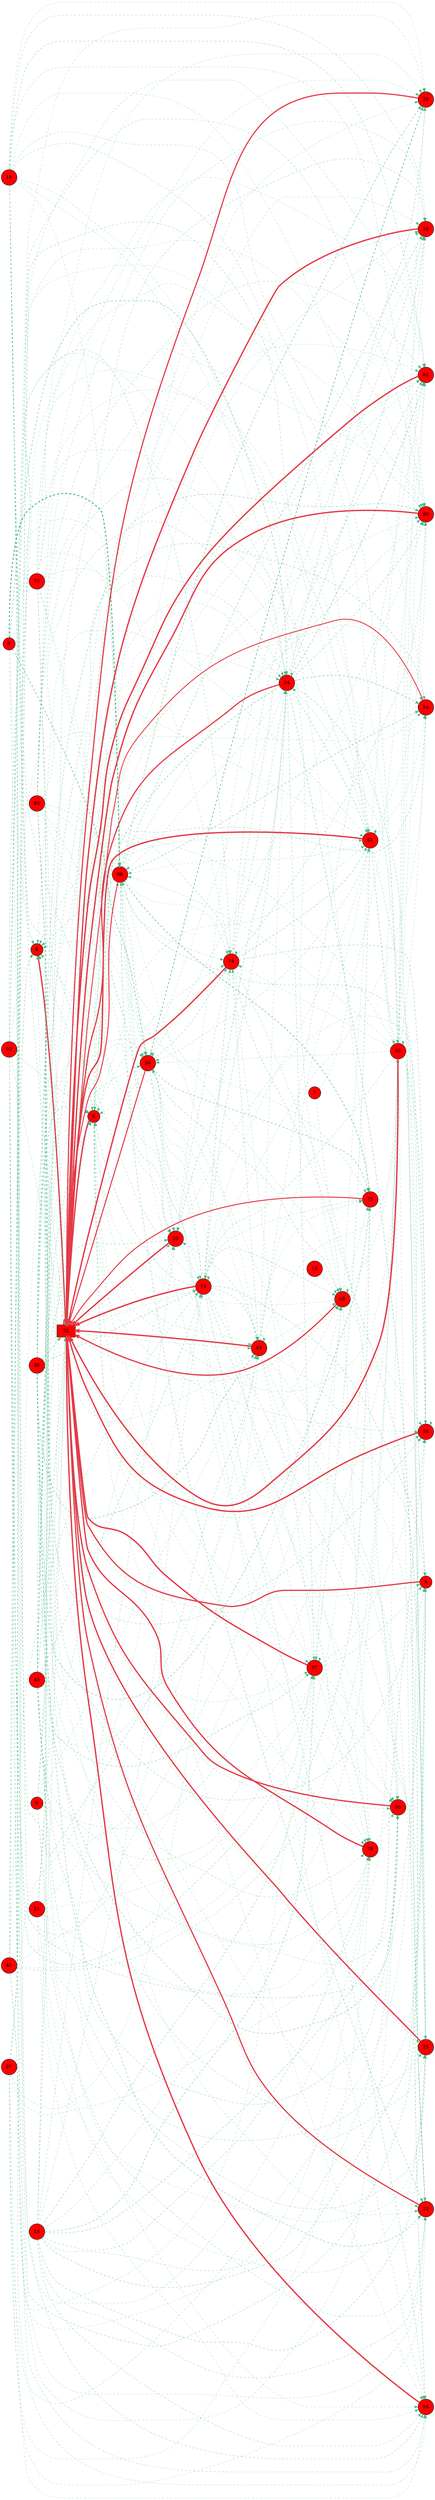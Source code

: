 digraph G{
rankdir=LR;
0 [style=filled, shape=circle, fillcolor="#fe0000", label="0"];
4 [style=filled, shape=circle, fillcolor="#fe0000", label="4"];
6 [style=filled, shape=circle, fillcolor="#fe0000", label="6"];
7 [style=filled, shape=circle, fillcolor="#fe0000", label="7"];
8 [style=filled, shape=circle, fillcolor="#fe0000", label="8"];
9 [style=filled, shape=circle, fillcolor="#fe0000", label="9"];
10 [style=filled, shape=circle, fillcolor="#fe0000", label="10"];
13 [style=filled, shape=circle, fillcolor="#fe0000", label="13"];
14 [style=filled, shape=circle, fillcolor="#fe0000", label="14"];
16 [style=filled, shape=circle, fillcolor="#fe0000", label="16"];
18 [style=filled, shape=circle, fillcolor="#fe0000", label="18"];
19 [style=filled, shape=circle, fillcolor="#fe0000", label="19"];
20 [style=filled, shape=circle, fillcolor="#fe0000", label="20"];
21 [style=filled, shape=circle, fillcolor="#fe0000", label="21"];
25 [style=filled, shape=circle, fillcolor="#fe0000", label="25"];
27 [style=filled, shape=circle, fillcolor="#fe0000", label="27"];
28 [style=filled, shape=circle, fillcolor="#fe0000", label="28"];
32 [style=filled, shape=box, fillcolor="#fe0000", label="32"];
34 [style=filled, shape=circle, fillcolor="#fe0000", label="34"];
36 [style=filled, shape=circle, fillcolor="#fe0000", label="36"];
38 [style=filled, shape=circle, fillcolor="#fe0000", label="38"];
40 [style=filled, shape=circle, fillcolor="#fe0000", label="40"];
43 [style=filled, shape=circle, fillcolor="#fe0000", label="43"];
45 [style=filled, shape=circle, fillcolor="#fe0000", label="45"];
50 [style=filled, shape=circle, fillcolor="#fe0000", label="50"];
51 [style=filled, shape=circle, fillcolor="#fe0000", label="51"];
54 [style=filled, shape=circle, fillcolor="#fe0000", label="54"];
56 [style=filled, shape=circle, fillcolor="#fe0000", label="56"];
61 [style=filled, shape=circle, fillcolor="#fe0000", label="61"];
65 [style=filled, shape=circle, fillcolor="#fe0000", label="65"];
73 [style=filled, shape=circle, fillcolor="#fe0000", label="73"];
74 [style=filled, shape=circle, fillcolor="#fe0000", label="74"];
75 [style=filled, shape=circle, fillcolor="#fe0000", label="75"];
78 [style=filled, shape=circle, fillcolor="#fe0000", label="78"];
81 [style=filled, shape=circle, fillcolor="#fe0000", label="81"];
87 [style=filled, shape=circle, fillcolor="#fe0000", label="87"];
90 [style=filled, shape=circle, fillcolor="#fe0000", label="90"];
92 [style=filled, shape=circle, fillcolor="#fe0000", label="92"];
93 [style=filled, shape=circle, fillcolor="#fe0000", label="93"];
95 [style=filled, shape=circle, fillcolor="#fe0000", label="95"];
96 [style=filled, shape=circle, fillcolor="#fe0000", label="96"];
32 -> 32 [color="#e63946",penwidth=4.00];
19 -> 32 [color="#e63946",penwidth=3.98];
93 -> 32 [color="#e63946",penwidth=3.94];
20 -> 32 [color="#e63946",penwidth=3.91];
87 -> 32 [color="#e63946",penwidth=3.91];
61 -> 32 [color="#e63946",penwidth=3.91];
81 -> 32 [color="#e63946",penwidth=3.90];
6 -> 32 [color="#e63946",penwidth=3.90];
74 -> 32 [color="#e63946",penwidth=3.89];
43 -> 32 [color="#e63946",penwidth=3.89];
16 -> 32 [color="#e63946",penwidth=3.86];
56 -> 32 [color="#e63946",penwidth=3.85];
18 -> 32 [color="#e63946",penwidth=3.83];
90 -> 32 [color="#e63946",penwidth=3.83];
8 -> 32 [color="#e63946",penwidth=3.72];
78 -> 32 [color="#e63946",penwidth=3.71];
25 -> 32 [color="#e63946",penwidth=3.71];
50 -> 32 [color="#e63946",penwidth=3.63];
65 -> 32 [color="#e63946",penwidth=3.54];
4 -> 32 [color="#e63946",penwidth=3.53];
21 -> 32 [color="#e63946",penwidth=3.43];
34 -> 32 [color="#e63946",penwidth=3.40];
28 -> 32 [color="#e63946",penwidth=3.35];
36 -> 32 [color="#e63946",penwidth=2.99];
75 -> 32 [color="#e63946",penwidth=2.80];
96 -> 32 [color="#e63946",penwidth=2.78];
54 -> 32 [color="#e63946",penwidth=2.53];
19 -> 4 [color="#52b788",style=dashed,penwidth=0.82];
14 -> 4 [color="#52b788",style=dashed,penwidth=0.78];
10 -> 4 [color="#52b788",style=dashed,penwidth=0.72];
92 -> 4 [color="#52b788",style=dashed,penwidth=0.71];
95 -> 4 [color="#52b788",style=dashed,penwidth=0.69];
61 -> 4 [color="#52b788",style=dashed,penwidth=0.66];
45 -> 4 [color="#52b788",style=dashed,penwidth=0.65];
93 -> 4 [color="#52b788",style=dashed,penwidth=0.54];
87 -> 4 [color="#52b788",style=dashed,penwidth=0.50];
32 -> 4 [color="#52b788",style=dashed,penwidth=0.50];
38 -> 6 [color="#52b788",style=dashed,penwidth=1.07];
34 -> 6 [color="#52b788",style=dashed,penwidth=1.05];
45 -> 6 [color="#52b788",style=dashed,penwidth=0.84];
19 -> 6 [color="#52b788",style=dashed,penwidth=0.76];
10 -> 6 [color="#52b788",style=dashed,penwidth=0.72];
6 -> 6 [color="#52b788",style=dashed,penwidth=0.62];
92 -> 6 [color="#52b788",style=dashed,penwidth=0.61];
36 -> 6 [color="#52b788",style=dashed,penwidth=0.55];
32 -> 6 [color="#52b788",style=dashed,penwidth=0.50];
65 -> 6 [color="#52b788",style=dashed,penwidth=0.50];
96 -> 8 [color="#52b788",style=dashed,penwidth=0.64];
19 -> 8 [color="#52b788",style=dashed,penwidth=0.61];
10 -> 8 [color="#52b788",style=dashed,penwidth=0.59];
40 -> 8 [color="#52b788",style=dashed,penwidth=0.58];
93 -> 8 [color="#52b788",style=dashed,penwidth=0.54];
43 -> 8 [color="#52b788",style=dashed,penwidth=0.50];
92 -> 8 [color="#52b788",style=dashed,penwidth=0.50];
36 -> 8 [color="#52b788",style=dashed,penwidth=0.50];
32 -> 8 [color="#52b788",style=dashed,penwidth=0.50];
61 -> 8 [color="#52b788",style=dashed,penwidth=0.50];
27 -> 8 [color="#52b788",style=dashed,penwidth=0.50];
0 -> 8 [color="#52b788",style=dashed,penwidth=0.50];
20 -> 8 [color="#52b788",style=dashed,penwidth=0.50];
19 -> 16 [color="#52b788",style=dashed,penwidth=0.73];
10 -> 16 [color="#52b788",style=dashed,penwidth=0.69];
14 -> 16 [color="#52b788",style=dashed,penwidth=0.66];
92 -> 16 [color="#52b788",style=dashed,penwidth=0.59];
43 -> 16 [color="#52b788",style=dashed,penwidth=0.59];
40 -> 16 [color="#52b788",style=dashed,penwidth=0.55];
36 -> 16 [color="#52b788",style=dashed,penwidth=0.54];
93 -> 16 [color="#52b788",style=dashed,penwidth=0.52];
6 -> 16 [color="#52b788",style=dashed,penwidth=0.50];
27 -> 16 [color="#52b788",style=dashed,penwidth=0.50];
51 -> 16 [color="#52b788",style=dashed,penwidth=0.50];
9 -> 16 [color="#52b788",style=dashed,penwidth=0.50];
34 -> 18 [color="#52b788",style=dashed,penwidth=0.88];
96 -> 18 [color="#52b788",style=dashed,penwidth=0.86];
45 -> 18 [color="#52b788",style=dashed,penwidth=0.67];
10 -> 18 [color="#52b788",style=dashed,penwidth=0.63];
74 -> 18 [color="#52b788",style=dashed,penwidth=0.63];
95 -> 18 [color="#52b788",style=dashed,penwidth=0.55];
93 -> 18 [color="#52b788",style=dashed,penwidth=0.52];
61 -> 18 [color="#52b788",style=dashed,penwidth=0.50];
6 -> 18 [color="#52b788",style=dashed,penwidth=0.50];
32 -> 18 [color="#52b788",style=dashed,penwidth=0.50];
9 -> 18 [color="#52b788",style=dashed,penwidth=0.50];
20 -> 18 [color="#52b788",style=dashed,penwidth=0.50];
38 -> 19 [color="#52b788",style=dashed,penwidth=0.91];
45 -> 19 [color="#52b788",style=dashed,penwidth=0.74];
19 -> 19 [color="#52b788",style=dashed,penwidth=0.66];
40 -> 19 [color="#52b788",style=dashed,penwidth=0.64];
93 -> 19 [color="#52b788",style=dashed,penwidth=0.61];
14 -> 19 [color="#52b788",style=dashed,penwidth=0.59];
95 -> 19 [color="#52b788",style=dashed,penwidth=0.53];
32 -> 19 [color="#52b788",style=dashed,penwidth=0.50];
61 -> 19 [color="#52b788",style=dashed,penwidth=0.50];
27 -> 19 [color="#52b788",style=dashed,penwidth=0.50];
20 -> 19 [color="#52b788",style=dashed,penwidth=0.50];
34 -> 20 [color="#52b788",style=dashed,penwidth=0.91];
45 -> 20 [color="#52b788",style=dashed,penwidth=0.75];
10 -> 20 [color="#52b788",style=dashed,penwidth=0.65];
14 -> 20 [color="#52b788",style=dashed,penwidth=0.61];
74 -> 20 [color="#52b788",style=dashed,penwidth=0.61];
95 -> 20 [color="#52b788",style=dashed,penwidth=0.55];
43 -> 20 [color="#52b788",style=dashed,penwidth=0.55];
73 -> 20 [color="#52b788",style=dashed,penwidth=0.55];
36 -> 20 [color="#52b788",style=dashed,penwidth=0.51];
32 -> 20 [color="#52b788",style=dashed,penwidth=0.50];
9 -> 20 [color="#52b788",style=dashed,penwidth=0.50];
34 -> 21 [color="#52b788",style=dashed,penwidth=0.98];
38 -> 21 [color="#52b788",style=dashed,penwidth=0.97];
96 -> 21 [color="#52b788",style=dashed,penwidth=0.89];
19 -> 21 [color="#52b788",style=dashed,penwidth=0.67];
45 -> 21 [color="#52b788",style=dashed,penwidth=0.64];
14 -> 21 [color="#52b788",style=dashed,penwidth=0.64];
92 -> 21 [color="#52b788",style=dashed,penwidth=0.55];
43 -> 21 [color="#52b788",style=dashed,penwidth=0.52];
93 -> 21 [color="#52b788",style=dashed,penwidth=0.50];
27 -> 21 [color="#52b788",style=dashed,penwidth=0.50];
73 -> 21 [color="#52b788",style=dashed,penwidth=0.50];
32 -> 21 [color="#52b788",style=dashed,penwidth=0.50];
34 -> 25 [color="#52b788",style=dashed,penwidth=0.80];
14 -> 25 [color="#52b788",style=dashed,penwidth=0.75];
74 -> 25 [color="#52b788",style=dashed,penwidth=0.75];
95 -> 25 [color="#52b788",style=dashed,penwidth=0.62];
45 -> 25 [color="#52b788",style=dashed,penwidth=0.58];
61 -> 25 [color="#52b788",style=dashed,penwidth=0.54];
43 -> 25 [color="#52b788",style=dashed,penwidth=0.50];
93 -> 25 [color="#52b788",style=dashed,penwidth=0.50];
87 -> 25 [color="#52b788",style=dashed,penwidth=0.50];
73 -> 25 [color="#52b788",style=dashed,penwidth=0.50];
51 -> 25 [color="#52b788",style=dashed,penwidth=0.50];
9 -> 25 [color="#52b788",style=dashed,penwidth=0.50];
32 -> 25 [color="#52b788",style=dashed,penwidth=0.50];
36 -> 28 [color="#52b788",style=dashed,penwidth=1.70];
96 -> 28 [color="#52b788",style=dashed,penwidth=1.12];
34 -> 28 [color="#52b788",style=dashed,penwidth=0.80];
92 -> 28 [color="#52b788",style=dashed,penwidth=0.50];
95 -> 28 [color="#52b788",style=dashed,penwidth=0.50];
10 -> 28 [color="#52b788",style=dashed,penwidth=0.50];
93 -> 28 [color="#52b788",style=dashed,penwidth=0.50];
73 -> 28 [color="#52b788",style=dashed,penwidth=0.50];
6 -> 28 [color="#52b788",style=dashed,penwidth=0.50];
38 -> 32 [color="#52b788",style=dashed,penwidth=0.99];
45 -> 32 [color="#52b788",style=dashed,penwidth=0.77];
10 -> 32 [color="#52b788",style=dashed,penwidth=0.68];
32 -> 32 [color="#52b788",style=dashed,penwidth=0.66];
14 -> 32 [color="#52b788",style=dashed,penwidth=0.64];
73 -> 32 [color="#52b788",style=dashed,penwidth=0.63];
51 -> 32 [color="#52b788",style=dashed,penwidth=0.61];
9 -> 32 [color="#52b788",style=dashed,penwidth=0.60];
95 -> 32 [color="#52b788",style=dashed,penwidth=0.57];
92 -> 32 [color="#52b788",style=dashed,penwidth=0.57];
0 -> 34 [color="#52b788",style=dashed,penwidth=1.13];
19 -> 34 [color="#52b788",style=dashed,penwidth=0.75];
74 -> 34 [color="#52b788",style=dashed,penwidth=0.70];
38 -> 34 [color="#52b788",style=dashed,penwidth=0.63];
95 -> 34 [color="#52b788",style=dashed,penwidth=0.60];
34 -> 34 [color="#52b788",style=dashed,penwidth=0.56];
45 -> 34 [color="#52b788",style=dashed,penwidth=0.51];
43 -> 34 [color="#52b788",style=dashed,penwidth=0.50];
40 -> 34 [color="#52b788",style=dashed,penwidth=0.50];
93 -> 34 [color="#52b788",style=dashed,penwidth=0.50];
51 -> 34 [color="#52b788",style=dashed,penwidth=0.50];
73 -> 34 [color="#52b788",style=dashed,penwidth=0.50];
0 -> 36 [color="#52b788",style=dashed,penwidth=1.47];
19 -> 36 [color="#52b788",style=dashed,penwidth=0.56];
61 -> 36 [color="#52b788",style=dashed,penwidth=0.55];
38 -> 36 [color="#52b788",style=dashed,penwidth=0.50];
95 -> 36 [color="#52b788",style=dashed,penwidth=0.50];
34 -> 36 [color="#52b788",style=dashed,penwidth=0.50];
96 -> 36 [color="#52b788",style=dashed,penwidth=0.50];
87 -> 36 [color="#52b788",style=dashed,penwidth=0.50];
45 -> 36 [color="#52b788",style=dashed,penwidth=0.50];
43 -> 36 [color="#52b788",style=dashed,penwidth=0.50];
27 -> 36 [color="#52b788",style=dashed,penwidth=0.50];
93 -> 36 [color="#52b788",style=dashed,penwidth=0.50];
36 -> 36 [color="#52b788",style=dashed,penwidth=0.50];
38 -> 43 [color="#52b788",style=dashed,penwidth=1.12];
19 -> 43 [color="#52b788",style=dashed,penwidth=0.80];
10 -> 43 [color="#52b788",style=dashed,penwidth=0.76];
74 -> 43 [color="#52b788",style=dashed,penwidth=0.72];
43 -> 43 [color="#52b788",style=dashed,penwidth=0.64];
6 -> 43 [color="#52b788",style=dashed,penwidth=0.53];
27 -> 43 [color="#52b788",style=dashed,penwidth=0.51];
51 -> 43 [color="#52b788",style=dashed,penwidth=0.50];
9 -> 43 [color="#52b788",style=dashed,penwidth=0.50];
32 -> 43 [color="#52b788",style=dashed,penwidth=0.50];
38 -> 50 [color="#52b788",style=dashed,penwidth=0.93];
45 -> 50 [color="#52b788",style=dashed,penwidth=0.71];
14 -> 50 [color="#52b788",style=dashed,penwidth=0.61];
74 -> 50 [color="#52b788",style=dashed,penwidth=0.60];
40 -> 50 [color="#52b788",style=dashed,penwidth=0.54];
95 -> 50 [color="#52b788",style=dashed,penwidth=0.54];
43 -> 50 [color="#52b788",style=dashed,penwidth=0.53];
36 -> 50 [color="#52b788",style=dashed,penwidth=0.51];
6 -> 50 [color="#52b788",style=dashed,penwidth=0.50];
32 -> 50 [color="#52b788",style=dashed,penwidth=0.50];
20 -> 50 [color="#52b788",style=dashed,penwidth=0.50];
78 -> 50 [color="#52b788",style=dashed,penwidth=0.50];
87 -> 50 [color="#52b788",style=dashed,penwidth=0.50];
34 -> 54 [color="#52b788",style=dashed,penwidth=1.20];
96 -> 54 [color="#52b788",style=dashed,penwidth=0.91];
38 -> 54 [color="#52b788",style=dashed,penwidth=0.76];
14 -> 54 [color="#52b788",style=dashed,penwidth=0.74];
19 -> 54 [color="#52b788",style=dashed,penwidth=0.50];
10 -> 54 [color="#52b788",style=dashed,penwidth=0.50];
93 -> 54 [color="#52b788",style=dashed,penwidth=0.50];
61 -> 54 [color="#52b788",style=dashed,penwidth=0.50];
32 -> 54 [color="#52b788",style=dashed,penwidth=0.50];
51 -> 54 [color="#52b788",style=dashed,penwidth=0.50];
14 -> 56 [color="#52b788",style=dashed,penwidth=0.80];
74 -> 56 [color="#52b788",style=dashed,penwidth=0.80];
96 -> 56 [color="#52b788",style=dashed,penwidth=0.72];
95 -> 56 [color="#52b788",style=dashed,penwidth=0.71];
93 -> 56 [color="#52b788",style=dashed,penwidth=0.57];
27 -> 56 [color="#52b788",style=dashed,penwidth=0.54];
6 -> 56 [color="#52b788",style=dashed,penwidth=0.54];
32 -> 56 [color="#52b788",style=dashed,penwidth=0.50];
87 -> 56 [color="#52b788",style=dashed,penwidth=0.50];
65 -> 56 [color="#52b788",style=dashed,penwidth=0.50];
20 -> 56 [color="#52b788",style=dashed,penwidth=0.50];
56 -> 56 [color="#52b788",style=dashed,penwidth=0.50];
34 -> 61 [color="#52b788",style=dashed,penwidth=0.89];
74 -> 61 [color="#52b788",style=dashed,penwidth=0.89];
92 -> 61 [color="#52b788",style=dashed,penwidth=0.69];
95 -> 61 [color="#52b788",style=dashed,penwidth=0.66];
61 -> 61 [color="#52b788",style=dashed,penwidth=0.65];
10 -> 61 [color="#52b788",style=dashed,penwidth=0.63];
43 -> 61 [color="#52b788",style=dashed,penwidth=0.51];
6 -> 61 [color="#52b788",style=dashed,penwidth=0.50];
73 -> 61 [color="#52b788",style=dashed,penwidth=0.50];
51 -> 61 [color="#52b788",style=dashed,penwidth=0.50];
65 -> 61 [color="#52b788",style=dashed,penwidth=0.50];
32 -> 61 [color="#52b788",style=dashed,penwidth=0.50];
36 -> 65 [color="#52b788",style=dashed,penwidth=0.73];
19 -> 65 [color="#52b788",style=dashed,penwidth=0.72];
92 -> 65 [color="#52b788",style=dashed,penwidth=0.58];
7 -> 65 [color="#52b788",style=dashed,penwidth=0.57];
10 -> 65 [color="#52b788",style=dashed,penwidth=0.52];
45 -> 65 [color="#52b788",style=dashed,penwidth=0.52];
87 -> 65 [color="#52b788",style=dashed,penwidth=0.50];
43 -> 65 [color="#52b788",style=dashed,penwidth=0.50];
40 -> 65 [color="#52b788",style=dashed,penwidth=0.50];
65 -> 65 [color="#52b788",style=dashed,penwidth=0.50];
73 -> 65 [color="#52b788",style=dashed,penwidth=0.50];
13 -> 65 [color="#52b788",style=dashed,penwidth=0.50];
32 -> 65 [color="#52b788",style=dashed,penwidth=0.50];
19 -> 74 [color="#52b788",style=dashed,penwidth=0.89];
74 -> 74 [color="#52b788",style=dashed,penwidth=0.82];
92 -> 74 [color="#52b788",style=dashed,penwidth=0.72];
36 -> 74 [color="#52b788",style=dashed,penwidth=0.69];
45 -> 74 [color="#52b788",style=dashed,penwidth=0.66];
96 -> 74 [color="#52b788",style=dashed,penwidth=0.50];
93 -> 74 [color="#52b788",style=dashed,penwidth=0.50];
27 -> 74 [color="#52b788",style=dashed,penwidth=0.50];
6 -> 74 [color="#52b788",style=dashed,penwidth=0.50];
73 -> 74 [color="#52b788",style=dashed,penwidth=0.50];
87 -> 74 [color="#52b788",style=dashed,penwidth=0.50];
96 -> 75 [color="#52b788",style=dashed,penwidth=1.49];
38 -> 75 [color="#52b788",style=dashed,penwidth=1.11];
36 -> 75 [color="#52b788",style=dashed,penwidth=1.09];
14 -> 75 [color="#52b788",style=dashed,penwidth=0.84];
19 -> 75 [color="#52b788",style=dashed,penwidth=0.55];
95 -> 75 [color="#52b788",style=dashed,penwidth=0.50];
10 -> 75 [color="#52b788",style=dashed,penwidth=0.50];
40 -> 75 [color="#52b788",style=dashed,penwidth=0.50];
65 -> 75 [color="#52b788",style=dashed,penwidth=0.50];
43 -> 75 [color="#52b788",style=dashed,penwidth=0.50];
19 -> 78 [color="#52b788",style=dashed,penwidth=0.77];
14 -> 78 [color="#52b788",style=dashed,penwidth=0.71];
45 -> 78 [color="#52b788",style=dashed,penwidth=0.63];
95 -> 78 [color="#52b788",style=dashed,penwidth=0.62];
0 -> 78 [color="#52b788",style=dashed,penwidth=0.53];
96 -> 78 [color="#52b788",style=dashed,penwidth=0.50];
43 -> 78 [color="#52b788",style=dashed,penwidth=0.50];
40 -> 78 [color="#52b788",style=dashed,penwidth=0.50];
6 -> 78 [color="#52b788",style=dashed,penwidth=0.50];
27 -> 78 [color="#52b788",style=dashed,penwidth=0.50];
65 -> 78 [color="#52b788",style=dashed,penwidth=0.50];
51 -> 78 [color="#52b788",style=dashed,penwidth=0.50];
87 -> 78 [color="#52b788",style=dashed,penwidth=0.50];
34 -> 81 [color="#52b788",style=dashed,penwidth=1.10];
10 -> 81 [color="#52b788",style=dashed,penwidth=0.73];
74 -> 81 [color="#52b788",style=dashed,penwidth=0.71];
95 -> 81 [color="#52b788",style=dashed,penwidth=0.62];
43 -> 81 [color="#52b788",style=dashed,penwidth=0.59];
40 -> 81 [color="#52b788",style=dashed,penwidth=0.55];
93 -> 81 [color="#52b788",style=dashed,penwidth=0.51];
6 -> 81 [color="#52b788",style=dashed,penwidth=0.50];
73 -> 81 [color="#52b788",style=dashed,penwidth=0.50];
7 -> 81 [color="#52b788",style=dashed,penwidth=0.50];
9 -> 81 [color="#52b788",style=dashed,penwidth=0.50];
32 -> 81 [color="#52b788",style=dashed,penwidth=0.50];
14 -> 87 [color="#52b788",style=dashed,penwidth=1.02];
38 -> 87 [color="#52b788",style=dashed,penwidth=0.83];
34 -> 87 [color="#52b788",style=dashed,penwidth=0.74];
61 -> 87 [color="#52b788",style=dashed,penwidth=0.73];
92 -> 87 [color="#52b788",style=dashed,penwidth=0.73];
45 -> 87 [color="#52b788",style=dashed,penwidth=0.54];
87 -> 87 [color="#52b788",style=dashed,penwidth=0.52];
40 -> 87 [color="#52b788",style=dashed,penwidth=0.50];
73 -> 87 [color="#52b788",style=dashed,penwidth=0.50];
6 -> 87 [color="#52b788",style=dashed,penwidth=0.50];
51 -> 87 [color="#52b788",style=dashed,penwidth=0.50];
38 -> 90 [color="#52b788",style=dashed,penwidth=0.86];
34 -> 90 [color="#52b788",style=dashed,penwidth=0.81];
74 -> 90 [color="#52b788",style=dashed,penwidth=0.68];
92 -> 90 [color="#52b788",style=dashed,penwidth=0.60];
95 -> 90 [color="#52b788",style=dashed,penwidth=0.58];
36 -> 90 [color="#52b788",style=dashed,penwidth=0.58];
96 -> 90 [color="#52b788",style=dashed,penwidth=0.57];
10 -> 90 [color="#52b788",style=dashed,penwidth=0.56];
61 -> 90 [color="#52b788",style=dashed,penwidth=0.50];
40 -> 90 [color="#52b788",style=dashed,penwidth=0.50];
93 -> 90 [color="#52b788",style=dashed,penwidth=0.50];
6 -> 90 [color="#52b788",style=dashed,penwidth=0.50];
27 -> 90 [color="#52b788",style=dashed,penwidth=0.50];
40 -> 93 [color="#52b788",style=dashed,penwidth=0.60];
10 -> 93 [color="#52b788",style=dashed,penwidth=0.59];
93 -> 93 [color="#52b788",style=dashed,penwidth=0.57];
14 -> 93 [color="#52b788",style=dashed,penwidth=0.56];
6 -> 93 [color="#52b788",style=dashed,penwidth=0.52];
43 -> 93 [color="#52b788",style=dashed,penwidth=0.50];
92 -> 93 [color="#52b788",style=dashed,penwidth=0.50];
73 -> 93 [color="#52b788",style=dashed,penwidth=0.50];
32 -> 93 [color="#52b788",style=dashed,penwidth=0.50];
61 -> 93 [color="#52b788",style=dashed,penwidth=0.50];
9 -> 93 [color="#52b788",style=dashed,penwidth=0.50];
27 -> 93 [color="#52b788",style=dashed,penwidth=0.50];
65 -> 93 [color="#52b788",style=dashed,penwidth=0.50];
0 -> 96 [color="#52b788",style=dashed,penwidth=3.00];
19 -> 96 [color="#52b788",style=dashed,penwidth=0.52];
61 -> 96 [color="#52b788",style=dashed,penwidth=0.51];
87 -> 96 [color="#52b788",style=dashed,penwidth=0.50];
10 -> 96 [color="#52b788",style=dashed,penwidth=0.50];
34 -> 96 [color="#52b788",style=dashed,penwidth=0.50];
43 -> 96 [color="#52b788",style=dashed,penwidth=0.50];
40 -> 96 [color="#52b788",style=dashed,penwidth=0.50];
27 -> 96 [color="#52b788",style=dashed,penwidth=0.50];
93 -> 96 [color="#52b788",style=dashed,penwidth=0.50];
6 -> 96 [color="#52b788",style=dashed,penwidth=0.50];
}
